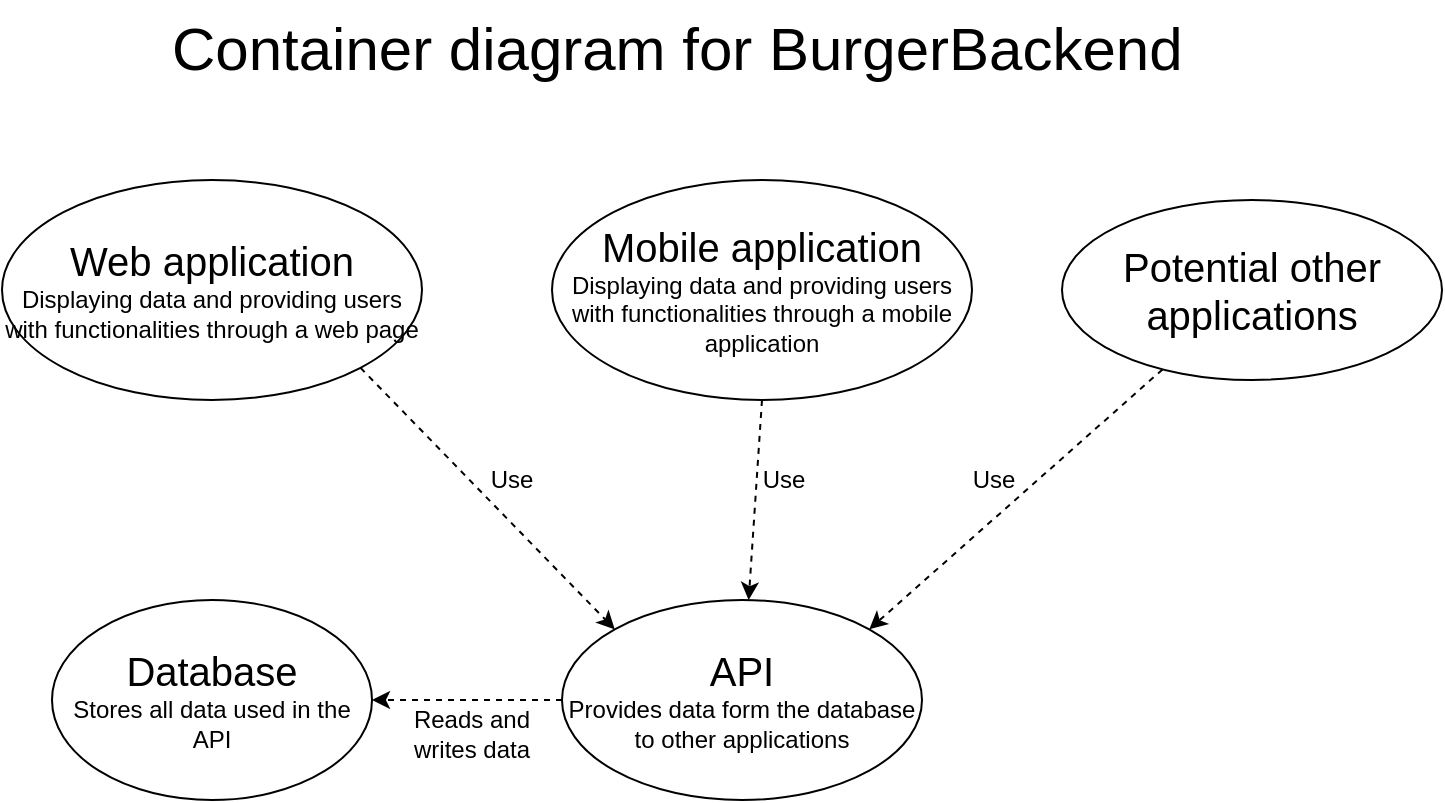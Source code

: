 <mxfile version="12.1.0" type="device" pages="1"><diagram id="4_N_gfRQwdrk8LoJTWs_" name="Page-1"><mxGraphModel dx="1024" dy="534" grid="1" gridSize="10" guides="1" tooltips="1" connect="1" arrows="1" fold="1" page="1" pageScale="1" pageWidth="827" pageHeight="1169" math="0" shadow="0"><root><mxCell id="0"/><mxCell id="1" parent="0"/><mxCell id="P4iUNvA99ekkg6mIVTyO-2" value="&lt;font style=&quot;font-size: 20px&quot;&gt;API&lt;/font&gt;&lt;br&gt;Provides data form the database to other applications" style="ellipse;whiteSpace=wrap;html=1;" vertex="1" parent="1"><mxGeometry x="350" y="340" width="180" height="100" as="geometry"/></mxCell><mxCell id="P4iUNvA99ekkg6mIVTyO-3" value="&lt;font style=&quot;font-size: 20px&quot;&gt;Web application&lt;br&gt;&lt;/font&gt;Displaying data and providing users with functionalities through a web page" style="ellipse;whiteSpace=wrap;html=1;" vertex="1" parent="1"><mxGeometry x="70" y="130" width="210" height="110" as="geometry"/></mxCell><mxCell id="P4iUNvA99ekkg6mIVTyO-4" value="&lt;font style=&quot;font-size: 20px&quot;&gt;Mobile application&lt;/font&gt;&lt;br&gt;Displaying data and providing users with functionalities through a mobile application" style="ellipse;whiteSpace=wrap;html=1;" vertex="1" parent="1"><mxGeometry x="345" y="130" width="210" height="110" as="geometry"/></mxCell><mxCell id="P4iUNvA99ekkg6mIVTyO-5" value="&lt;font style=&quot;font-size: 20px&quot;&gt;Database&lt;/font&gt;&lt;br&gt;Stores all data used in the API" style="ellipse;whiteSpace=wrap;html=1;" vertex="1" parent="1"><mxGeometry x="95" y="340" width="160" height="100" as="geometry"/></mxCell><mxCell id="P4iUNvA99ekkg6mIVTyO-7" value="&lt;font style=&quot;font-size: 20px&quot;&gt;Potential other applications&lt;/font&gt;" style="ellipse;whiteSpace=wrap;html=1;" vertex="1" parent="1"><mxGeometry x="600" y="140" width="190" height="90" as="geometry"/></mxCell><mxCell id="P4iUNvA99ekkg6mIVTyO-10" value="" style="endArrow=classic;html=1;entryX=0;entryY=0;entryDx=0;entryDy=0;exitX=1;exitY=1;exitDx=0;exitDy=0;dashed=1;" edge="1" parent="1" source="P4iUNvA99ekkg6mIVTyO-3" target="P4iUNvA99ekkg6mIVTyO-2"><mxGeometry width="50" height="50" relative="1" as="geometry"><mxPoint x="70" y="510" as="sourcePoint"/><mxPoint x="120" y="460" as="targetPoint"/></mxGeometry></mxCell><mxCell id="P4iUNvA99ekkg6mIVTyO-11" value="" style="endArrow=classic;html=1;dashed=1;exitX=0.5;exitY=1;exitDx=0;exitDy=0;" edge="1" parent="1" source="P4iUNvA99ekkg6mIVTyO-4" target="P4iUNvA99ekkg6mIVTyO-2"><mxGeometry width="50" height="50" relative="1" as="geometry"><mxPoint x="450" y="240" as="sourcePoint"/><mxPoint x="120" y="460" as="targetPoint"/></mxGeometry></mxCell><mxCell id="P4iUNvA99ekkg6mIVTyO-12" value="" style="endArrow=classic;html=1;dashed=1;entryX=1;entryY=0;entryDx=0;entryDy=0;" edge="1" parent="1" source="P4iUNvA99ekkg6mIVTyO-7" target="P4iUNvA99ekkg6mIVTyO-2"><mxGeometry width="50" height="50" relative="1" as="geometry"><mxPoint x="70" y="510" as="sourcePoint"/><mxPoint x="120" y="460" as="targetPoint"/></mxGeometry></mxCell><mxCell id="P4iUNvA99ekkg6mIVTyO-13" value="" style="endArrow=classic;html=1;dashed=1;exitX=0;exitY=0.5;exitDx=0;exitDy=0;" edge="1" parent="1" source="P4iUNvA99ekkg6mIVTyO-2" target="P4iUNvA99ekkg6mIVTyO-5"><mxGeometry width="50" height="50" relative="1" as="geometry"><mxPoint x="70" y="510" as="sourcePoint"/><mxPoint x="120" y="460" as="targetPoint"/></mxGeometry></mxCell><mxCell id="P4iUNvA99ekkg6mIVTyO-14" value="Reads and writes data" style="text;html=1;strokeColor=none;fillColor=none;align=center;verticalAlign=middle;whiteSpace=wrap;rounded=0;" vertex="1" parent="1"><mxGeometry x="269.5" y="397" width="70" height="20" as="geometry"/></mxCell><mxCell id="P4iUNvA99ekkg6mIVTyO-15" value="Use" style="text;html=1;strokeColor=none;fillColor=none;align=center;verticalAlign=middle;whiteSpace=wrap;rounded=0;" vertex="1" parent="1"><mxGeometry x="304.5" y="270" width="40" height="20" as="geometry"/></mxCell><mxCell id="P4iUNvA99ekkg6mIVTyO-16" value="Use" style="text;html=1;strokeColor=none;fillColor=none;align=center;verticalAlign=middle;whiteSpace=wrap;rounded=0;" vertex="1" parent="1"><mxGeometry x="441" y="270" width="40" height="20" as="geometry"/></mxCell><mxCell id="P4iUNvA99ekkg6mIVTyO-17" value="Use" style="text;html=1;strokeColor=none;fillColor=none;align=center;verticalAlign=middle;whiteSpace=wrap;rounded=0;" vertex="1" parent="1"><mxGeometry x="546" y="270" width="40" height="20" as="geometry"/></mxCell><mxCell id="P4iUNvA99ekkg6mIVTyO-19" value="&lt;font style=&quot;font-size: 30px&quot;&gt;Container diagram for BurgerBackend&lt;/font&gt;" style="text;html=1;" vertex="1" parent="1"><mxGeometry x="153" y="40" width="520" height="50" as="geometry"/></mxCell></root></mxGraphModel></diagram></mxfile>